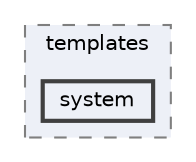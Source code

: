 digraph "C:/microchip/harmony3/gfx/middleware/legato/driver/processor/2dgpu/templates/system"
{
 // INTERACTIVE_SVG=YES
 // LATEX_PDF_SIZE
  bgcolor="transparent";
  edge [fontname=Helvetica,fontsize=10,labelfontname=Helvetica,labelfontsize=10];
  node [fontname=Helvetica,fontsize=10,shape=box,height=0.2,width=0.4];
  compound=true
  subgraph clusterdir_6aa500c377f08c41b2c10d7b4e76f967 {
    graph [ bgcolor="#edf0f7", pencolor="grey50", label="templates", fontname=Helvetica,fontsize=10 style="filled,dashed", URL="dir_6aa500c377f08c41b2c10d7b4e76f967.html",tooltip=""]
  dir_b8a537e6be55dd2f9cc876cabd02bbe5 [label="system", fillcolor="#edf0f7", color="grey25", style="filled,bold", URL="dir_b8a537e6be55dd2f9cc876cabd02bbe5.html",tooltip=""];
  }
}
